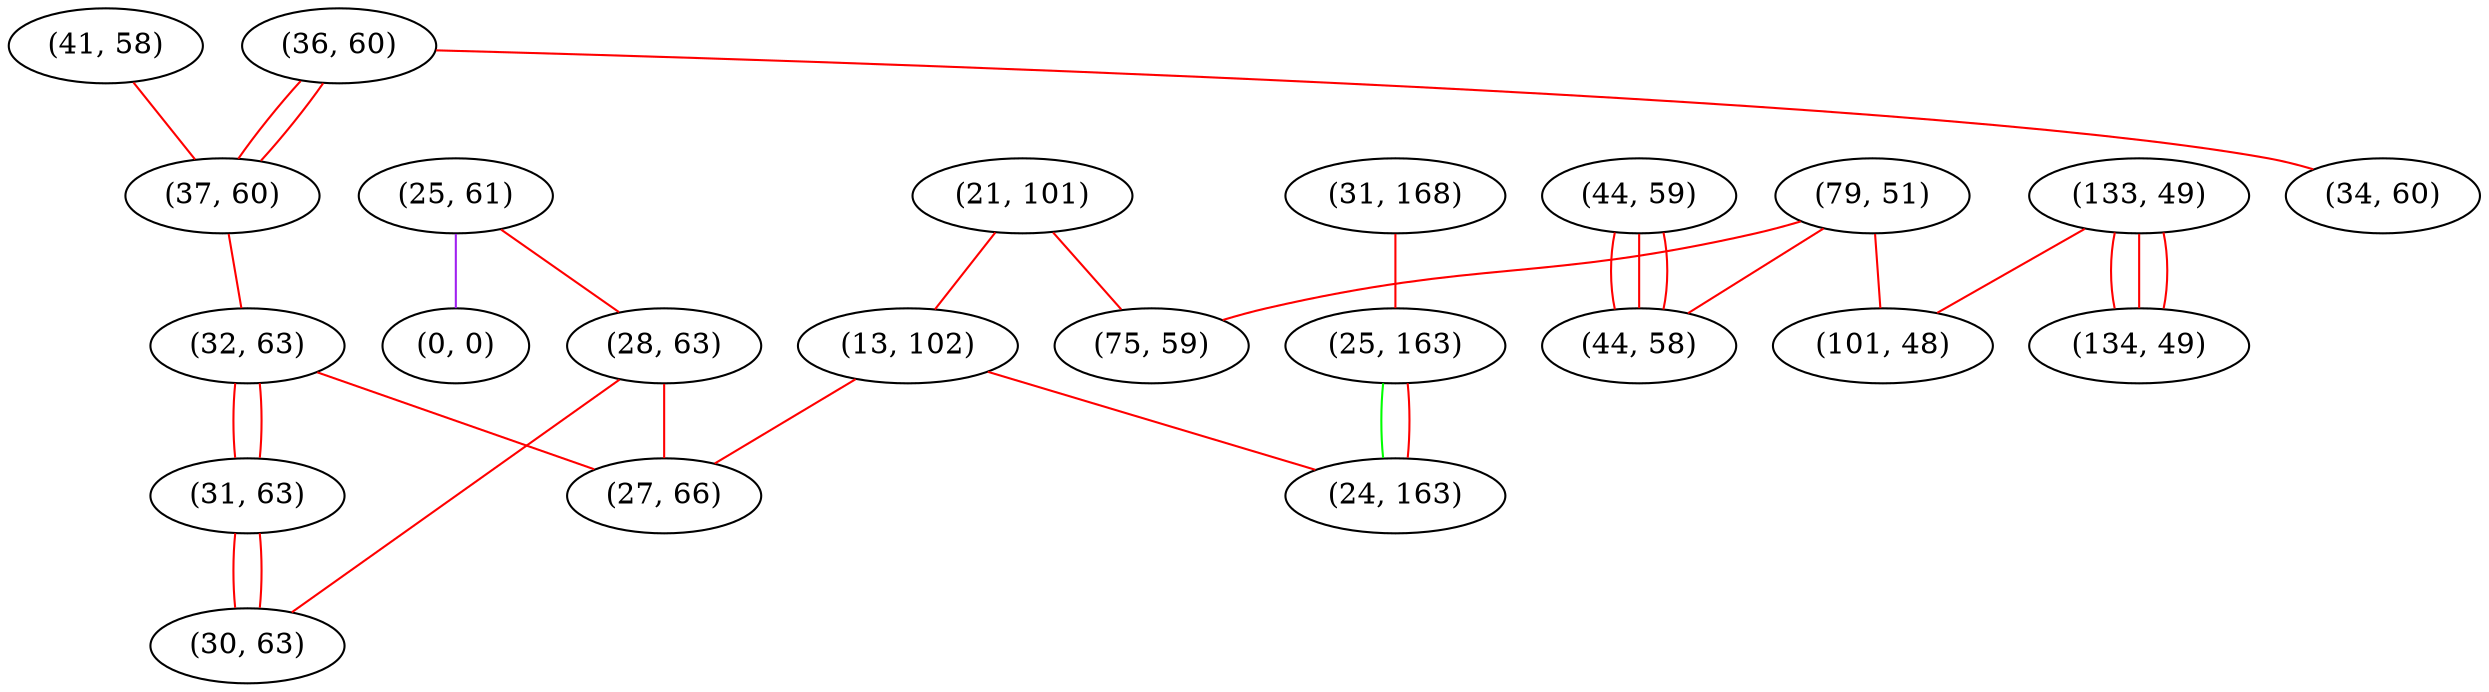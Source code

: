 graph "" {
"(41, 58)";
"(36, 60)";
"(31, 168)";
"(44, 59)";
"(21, 101)";
"(37, 60)";
"(25, 61)";
"(28, 63)";
"(34, 60)";
"(133, 49)";
"(13, 102)";
"(32, 63)";
"(79, 51)";
"(25, 163)";
"(0, 0)";
"(24, 163)";
"(27, 66)";
"(31, 63)";
"(101, 48)";
"(44, 58)";
"(30, 63)";
"(134, 49)";
"(75, 59)";
"(41, 58)" -- "(37, 60)"  [color=red, key=0, weight=1];
"(36, 60)" -- "(37, 60)"  [color=red, key=0, weight=1];
"(36, 60)" -- "(37, 60)"  [color=red, key=1, weight=1];
"(36, 60)" -- "(34, 60)"  [color=red, key=0, weight=1];
"(31, 168)" -- "(25, 163)"  [color=red, key=0, weight=1];
"(44, 59)" -- "(44, 58)"  [color=red, key=0, weight=1];
"(44, 59)" -- "(44, 58)"  [color=red, key=1, weight=1];
"(44, 59)" -- "(44, 58)"  [color=red, key=2, weight=1];
"(21, 101)" -- "(13, 102)"  [color=red, key=0, weight=1];
"(21, 101)" -- "(75, 59)"  [color=red, key=0, weight=1];
"(37, 60)" -- "(32, 63)"  [color=red, key=0, weight=1];
"(25, 61)" -- "(28, 63)"  [color=red, key=0, weight=1];
"(25, 61)" -- "(0, 0)"  [color=purple, key=0, weight=4];
"(28, 63)" -- "(27, 66)"  [color=red, key=0, weight=1];
"(28, 63)" -- "(30, 63)"  [color=red, key=0, weight=1];
"(133, 49)" -- "(134, 49)"  [color=red, key=0, weight=1];
"(133, 49)" -- "(134, 49)"  [color=red, key=1, weight=1];
"(133, 49)" -- "(134, 49)"  [color=red, key=2, weight=1];
"(133, 49)" -- "(101, 48)"  [color=red, key=0, weight=1];
"(13, 102)" -- "(27, 66)"  [color=red, key=0, weight=1];
"(13, 102)" -- "(24, 163)"  [color=red, key=0, weight=1];
"(32, 63)" -- "(27, 66)"  [color=red, key=0, weight=1];
"(32, 63)" -- "(31, 63)"  [color=red, key=0, weight=1];
"(32, 63)" -- "(31, 63)"  [color=red, key=1, weight=1];
"(79, 51)" -- "(44, 58)"  [color=red, key=0, weight=1];
"(79, 51)" -- "(75, 59)"  [color=red, key=0, weight=1];
"(79, 51)" -- "(101, 48)"  [color=red, key=0, weight=1];
"(25, 163)" -- "(24, 163)"  [color=green, key=0, weight=2];
"(25, 163)" -- "(24, 163)"  [color=red, key=1, weight=1];
"(31, 63)" -- "(30, 63)"  [color=red, key=0, weight=1];
"(31, 63)" -- "(30, 63)"  [color=red, key=1, weight=1];
}

